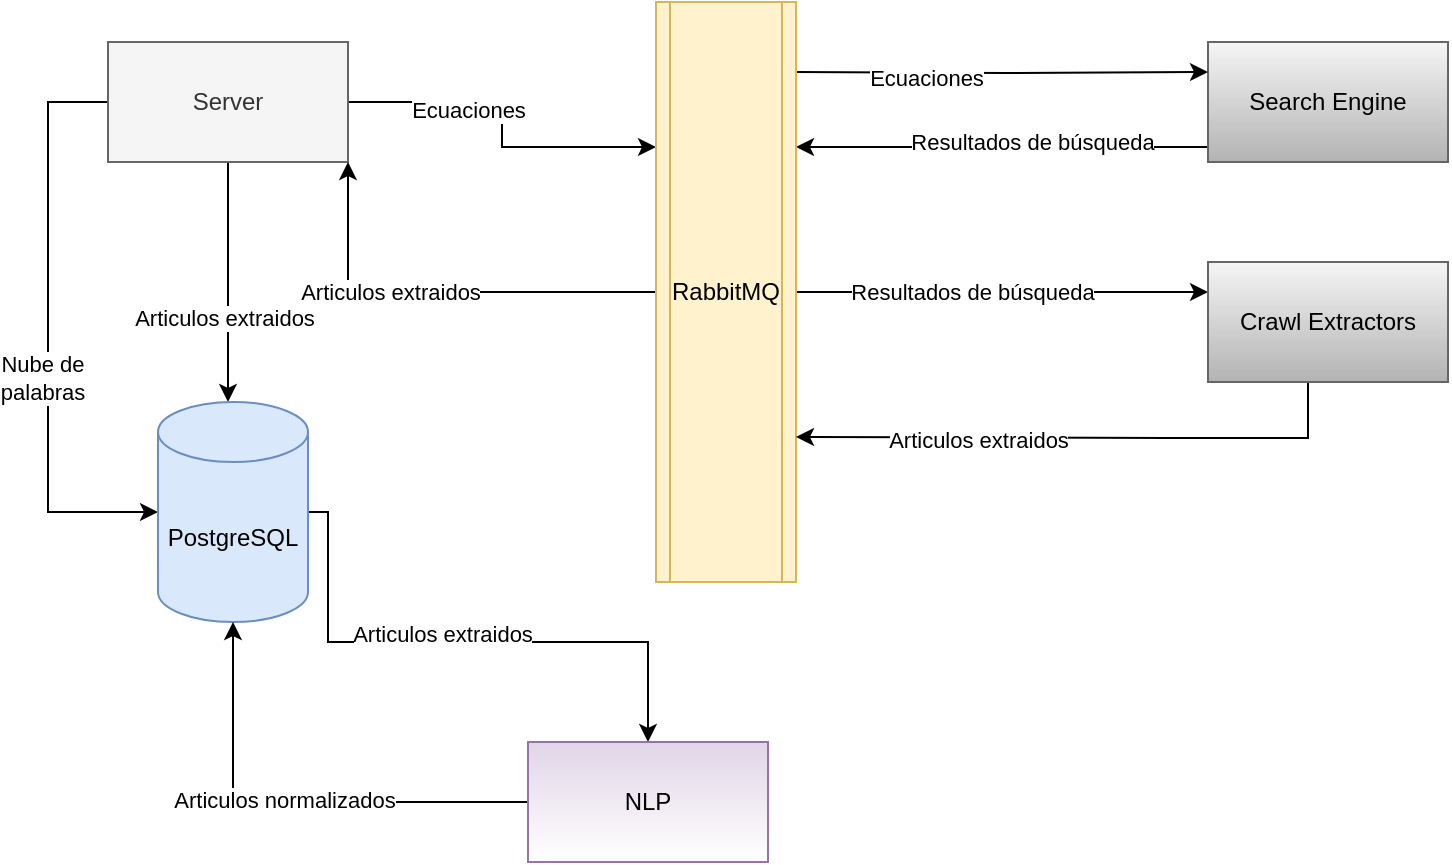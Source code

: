 <mxfile version="13.9.2" type="device"><diagram id="C5RBs43oDa-KdzZeNtuy" name="Page-1"><mxGraphModel dx="834" dy="480" grid="1" gridSize="10" guides="1" tooltips="1" connect="1" arrows="1" fold="1" page="1" pageScale="1" pageWidth="827" pageHeight="1169" math="0" shadow="0"><root><mxCell id="WIyWlLk6GJQsqaUBKTNV-0"/><mxCell id="WIyWlLk6GJQsqaUBKTNV-1" parent="WIyWlLk6GJQsqaUBKTNV-0"/><mxCell id="NGpMMNKgaFk3UaUDtGjp-5" style="edgeStyle=orthogonalEdgeStyle;rounded=0;orthogonalLoop=1;jettySize=auto;html=1;" parent="WIyWlLk6GJQsqaUBKTNV-1" source="NGpMMNKgaFk3UaUDtGjp-0" target="NGpMMNKgaFk3UaUDtGjp-4" edge="1"><mxGeometry relative="1" as="geometry"><Array as="points"><mxPoint x="130" y="190"/><mxPoint x="130" y="190"/></Array></mxGeometry></mxCell><mxCell id="mftRxoWJpMluQoORDJs9-1" value="Articulos extraidos" style="edgeLabel;html=1;align=center;verticalAlign=middle;resizable=0;points=[];" parent="NGpMMNKgaFk3UaUDtGjp-5" vertex="1" connectable="0"><mxGeometry x="0.3" y="-2" relative="1" as="geometry"><mxPoint as="offset"/></mxGeometry></mxCell><mxCell id="NGpMMNKgaFk3UaUDtGjp-6" style="edgeStyle=orthogonalEdgeStyle;rounded=0;orthogonalLoop=1;jettySize=auto;html=1;entryX=0;entryY=0.25;entryDx=0;entryDy=0;" parent="WIyWlLk6GJQsqaUBKTNV-1" source="NGpMMNKgaFk3UaUDtGjp-0" target="NGpMMNKgaFk3UaUDtGjp-2" edge="1"><mxGeometry relative="1" as="geometry"/></mxCell><mxCell id="NGpMMNKgaFk3UaUDtGjp-7" value="Ecuaciones" style="edgeLabel;html=1;align=center;verticalAlign=middle;resizable=0;points=[];" parent="NGpMMNKgaFk3UaUDtGjp-6" vertex="1" connectable="0"><mxGeometry x="-0.327" y="-4" relative="1" as="geometry"><mxPoint as="offset"/></mxGeometry></mxCell><mxCell id="mftRxoWJpMluQoORDJs9-7" style="edgeStyle=orthogonalEdgeStyle;rounded=0;orthogonalLoop=1;jettySize=auto;html=1;entryX=0;entryY=0.5;entryDx=0;entryDy=0;entryPerimeter=0;" parent="WIyWlLk6GJQsqaUBKTNV-1" source="NGpMMNKgaFk3UaUDtGjp-0" target="NGpMMNKgaFk3UaUDtGjp-4" edge="1"><mxGeometry relative="1" as="geometry"><Array as="points"><mxPoint x="40" y="90"/><mxPoint x="40" y="295"/></Array></mxGeometry></mxCell><mxCell id="mftRxoWJpMluQoORDJs9-8" value="Nube de&lt;br&gt;palabras" style="edgeLabel;html=1;align=center;verticalAlign=middle;resizable=0;points=[];" parent="mftRxoWJpMluQoORDJs9-7" vertex="1" connectable="0"><mxGeometry x="0.159" y="-3" relative="1" as="geometry"><mxPoint as="offset"/></mxGeometry></mxCell><mxCell id="NGpMMNKgaFk3UaUDtGjp-0" value="Server" style="rounded=0;whiteSpace=wrap;html=1;fillColor=#f5f5f5;strokeColor=#666666;fontColor=#333333;" parent="WIyWlLk6GJQsqaUBKTNV-1" vertex="1"><mxGeometry x="70" y="60" width="120" height="60" as="geometry"/></mxCell><mxCell id="NGpMMNKgaFk3UaUDtGjp-8" style="edgeStyle=orthogonalEdgeStyle;rounded=0;orthogonalLoop=1;jettySize=auto;html=1;entryX=1;entryY=0.25;entryDx=0;entryDy=0;" parent="WIyWlLk6GJQsqaUBKTNV-1" source="NGpMMNKgaFk3UaUDtGjp-1" target="NGpMMNKgaFk3UaUDtGjp-2" edge="1"><mxGeometry relative="1" as="geometry"><Array as="points"><mxPoint x="517" y="113"/></Array></mxGeometry></mxCell><mxCell id="NGpMMNKgaFk3UaUDtGjp-9" value="Resultados de búsqueda" style="edgeLabel;html=1;align=center;verticalAlign=middle;resizable=0;points=[];" parent="NGpMMNKgaFk3UaUDtGjp-8" vertex="1" connectable="0"><mxGeometry x="-0.142" y="-3" relative="1" as="geometry"><mxPoint as="offset"/></mxGeometry></mxCell><mxCell id="NGpMMNKgaFk3UaUDtGjp-1" value="Search Engine" style="rounded=0;whiteSpace=wrap;html=1;gradientColor=#b3b3b3;fillColor=#f5f5f5;strokeColor=#666666;" parent="WIyWlLk6GJQsqaUBKTNV-1" vertex="1"><mxGeometry x="620" y="60" width="120" height="60" as="geometry"/></mxCell><mxCell id="NGpMMNKgaFk3UaUDtGjp-10" style="edgeStyle=orthogonalEdgeStyle;rounded=0;orthogonalLoop=1;jettySize=auto;html=1;entryX=0;entryY=0.25;entryDx=0;entryDy=0;" parent="WIyWlLk6GJQsqaUBKTNV-1" target="NGpMMNKgaFk3UaUDtGjp-1" edge="1"><mxGeometry relative="1" as="geometry"><mxPoint x="414" y="75" as="sourcePoint"/><Array as="points"/></mxGeometry></mxCell><mxCell id="NGpMMNKgaFk3UaUDtGjp-11" value="Ecuaciones" style="edgeLabel;html=1;align=center;verticalAlign=middle;resizable=0;points=[];" parent="NGpMMNKgaFk3UaUDtGjp-10" vertex="1" connectable="0"><mxGeometry x="-0.376" y="-2" relative="1" as="geometry"><mxPoint as="offset"/></mxGeometry></mxCell><mxCell id="NGpMMNKgaFk3UaUDtGjp-12" style="edgeStyle=orthogonalEdgeStyle;rounded=0;orthogonalLoop=1;jettySize=auto;html=1;entryX=0;entryY=0.25;entryDx=0;entryDy=0;" parent="WIyWlLk6GJQsqaUBKTNV-1" source="NGpMMNKgaFk3UaUDtGjp-2" target="NGpMMNKgaFk3UaUDtGjp-3" edge="1"><mxGeometry relative="1" as="geometry"/></mxCell><mxCell id="NGpMMNKgaFk3UaUDtGjp-13" value="Resultados de búsqueda" style="edgeLabel;html=1;align=center;verticalAlign=middle;resizable=0;points=[];" parent="NGpMMNKgaFk3UaUDtGjp-12" vertex="1" connectable="0"><mxGeometry x="-0.602" y="-4" relative="1" as="geometry"><mxPoint x="47" y="-4" as="offset"/></mxGeometry></mxCell><mxCell id="NGpMMNKgaFk3UaUDtGjp-16" style="edgeStyle=orthogonalEdgeStyle;rounded=0;orthogonalLoop=1;jettySize=auto;html=1;entryX=1;entryY=1;entryDx=0;entryDy=0;" parent="WIyWlLk6GJQsqaUBKTNV-1" source="NGpMMNKgaFk3UaUDtGjp-2" target="NGpMMNKgaFk3UaUDtGjp-0" edge="1"><mxGeometry relative="1" as="geometry"/></mxCell><mxCell id="NGpMMNKgaFk3UaUDtGjp-17" value="Articulos extraidos" style="edgeLabel;html=1;align=center;verticalAlign=middle;resizable=0;points=[];" parent="NGpMMNKgaFk3UaUDtGjp-16" vertex="1" connectable="0"><mxGeometry x="0.215" relative="1" as="geometry"><mxPoint as="offset"/></mxGeometry></mxCell><mxCell id="NGpMMNKgaFk3UaUDtGjp-2" value="RabbitMQ" style="shape=process;whiteSpace=wrap;html=1;backgroundOutline=1;fillColor=#fff2cc;strokeColor=#d6b656;" parent="WIyWlLk6GJQsqaUBKTNV-1" vertex="1"><mxGeometry x="344" y="40" width="70" height="290" as="geometry"/></mxCell><mxCell id="NGpMMNKgaFk3UaUDtGjp-14" style="edgeStyle=orthogonalEdgeStyle;rounded=0;orthogonalLoop=1;jettySize=auto;html=1;entryX=1;entryY=0.75;entryDx=0;entryDy=0;" parent="WIyWlLk6GJQsqaUBKTNV-1" source="NGpMMNKgaFk3UaUDtGjp-3" target="NGpMMNKgaFk3UaUDtGjp-2" edge="1"><mxGeometry relative="1" as="geometry"><Array as="points"><mxPoint x="670" y="258"/><mxPoint x="600" y="258"/></Array></mxGeometry></mxCell><mxCell id="NGpMMNKgaFk3UaUDtGjp-15" value="Articulos extraidos" style="edgeLabel;html=1;align=center;verticalAlign=middle;resizable=0;points=[];" parent="NGpMMNKgaFk3UaUDtGjp-14" vertex="1" connectable="0"><mxGeometry x="0.359" y="1" relative="1" as="geometry"><mxPoint as="offset"/></mxGeometry></mxCell><mxCell id="NGpMMNKgaFk3UaUDtGjp-3" value="Crawl Extractors" style="rounded=0;whiteSpace=wrap;html=1;gradientColor=#b3b3b3;fillColor=#f5f5f5;strokeColor=#666666;" parent="WIyWlLk6GJQsqaUBKTNV-1" vertex="1"><mxGeometry x="620" y="170" width="120" height="60" as="geometry"/></mxCell><mxCell id="mftRxoWJpMluQoORDJs9-2" style="edgeStyle=orthogonalEdgeStyle;rounded=0;orthogonalLoop=1;jettySize=auto;html=1;entryX=0.5;entryY=0;entryDx=0;entryDy=0;" parent="WIyWlLk6GJQsqaUBKTNV-1" source="NGpMMNKgaFk3UaUDtGjp-4" target="mftRxoWJpMluQoORDJs9-0" edge="1"><mxGeometry relative="1" as="geometry"><mxPoint x="340" y="390" as="targetPoint"/><Array as="points"><mxPoint x="180" y="295"/><mxPoint x="180" y="360"/><mxPoint x="340" y="360"/></Array></mxGeometry></mxCell><mxCell id="mftRxoWJpMluQoORDJs9-3" value="Articulos extraidos" style="edgeLabel;html=1;align=center;verticalAlign=middle;resizable=0;points=[];" parent="mftRxoWJpMluQoORDJs9-2" vertex="1" connectable="0"><mxGeometry x="-0.072" y="4" relative="1" as="geometry"><mxPoint as="offset"/></mxGeometry></mxCell><mxCell id="NGpMMNKgaFk3UaUDtGjp-4" value="PostgreSQL" style="shape=cylinder3;whiteSpace=wrap;html=1;boundedLbl=1;backgroundOutline=1;size=15;fillColor=#dae8fc;strokeColor=#6c8ebf;" parent="WIyWlLk6GJQsqaUBKTNV-1" vertex="1"><mxGeometry x="95" y="240" width="75" height="110" as="geometry"/></mxCell><mxCell id="mftRxoWJpMluQoORDJs9-4" style="edgeStyle=orthogonalEdgeStyle;rounded=0;orthogonalLoop=1;jettySize=auto;html=1;entryX=0.5;entryY=1;entryDx=0;entryDy=0;entryPerimeter=0;" parent="WIyWlLk6GJQsqaUBKTNV-1" source="mftRxoWJpMluQoORDJs9-0" target="NGpMMNKgaFk3UaUDtGjp-4" edge="1"><mxGeometry relative="1" as="geometry"/></mxCell><mxCell id="mftRxoWJpMluQoORDJs9-5" value="Articulos normalizados" style="edgeLabel;html=1;align=center;verticalAlign=middle;resizable=0;points=[];" parent="mftRxoWJpMluQoORDJs9-4" vertex="1" connectable="0"><mxGeometry x="0.029" y="-1" relative="1" as="geometry"><mxPoint as="offset"/></mxGeometry></mxCell><mxCell id="mftRxoWJpMluQoORDJs9-0" value="NLP" style="rounded=0;whiteSpace=wrap;html=1;fillColor=#e1d5e7;strokeColor=#9673a6;gradientColor=#ffffff;" parent="WIyWlLk6GJQsqaUBKTNV-1" vertex="1"><mxGeometry x="280" y="410" width="120" height="60" as="geometry"/></mxCell></root></mxGraphModel></diagram></mxfile>